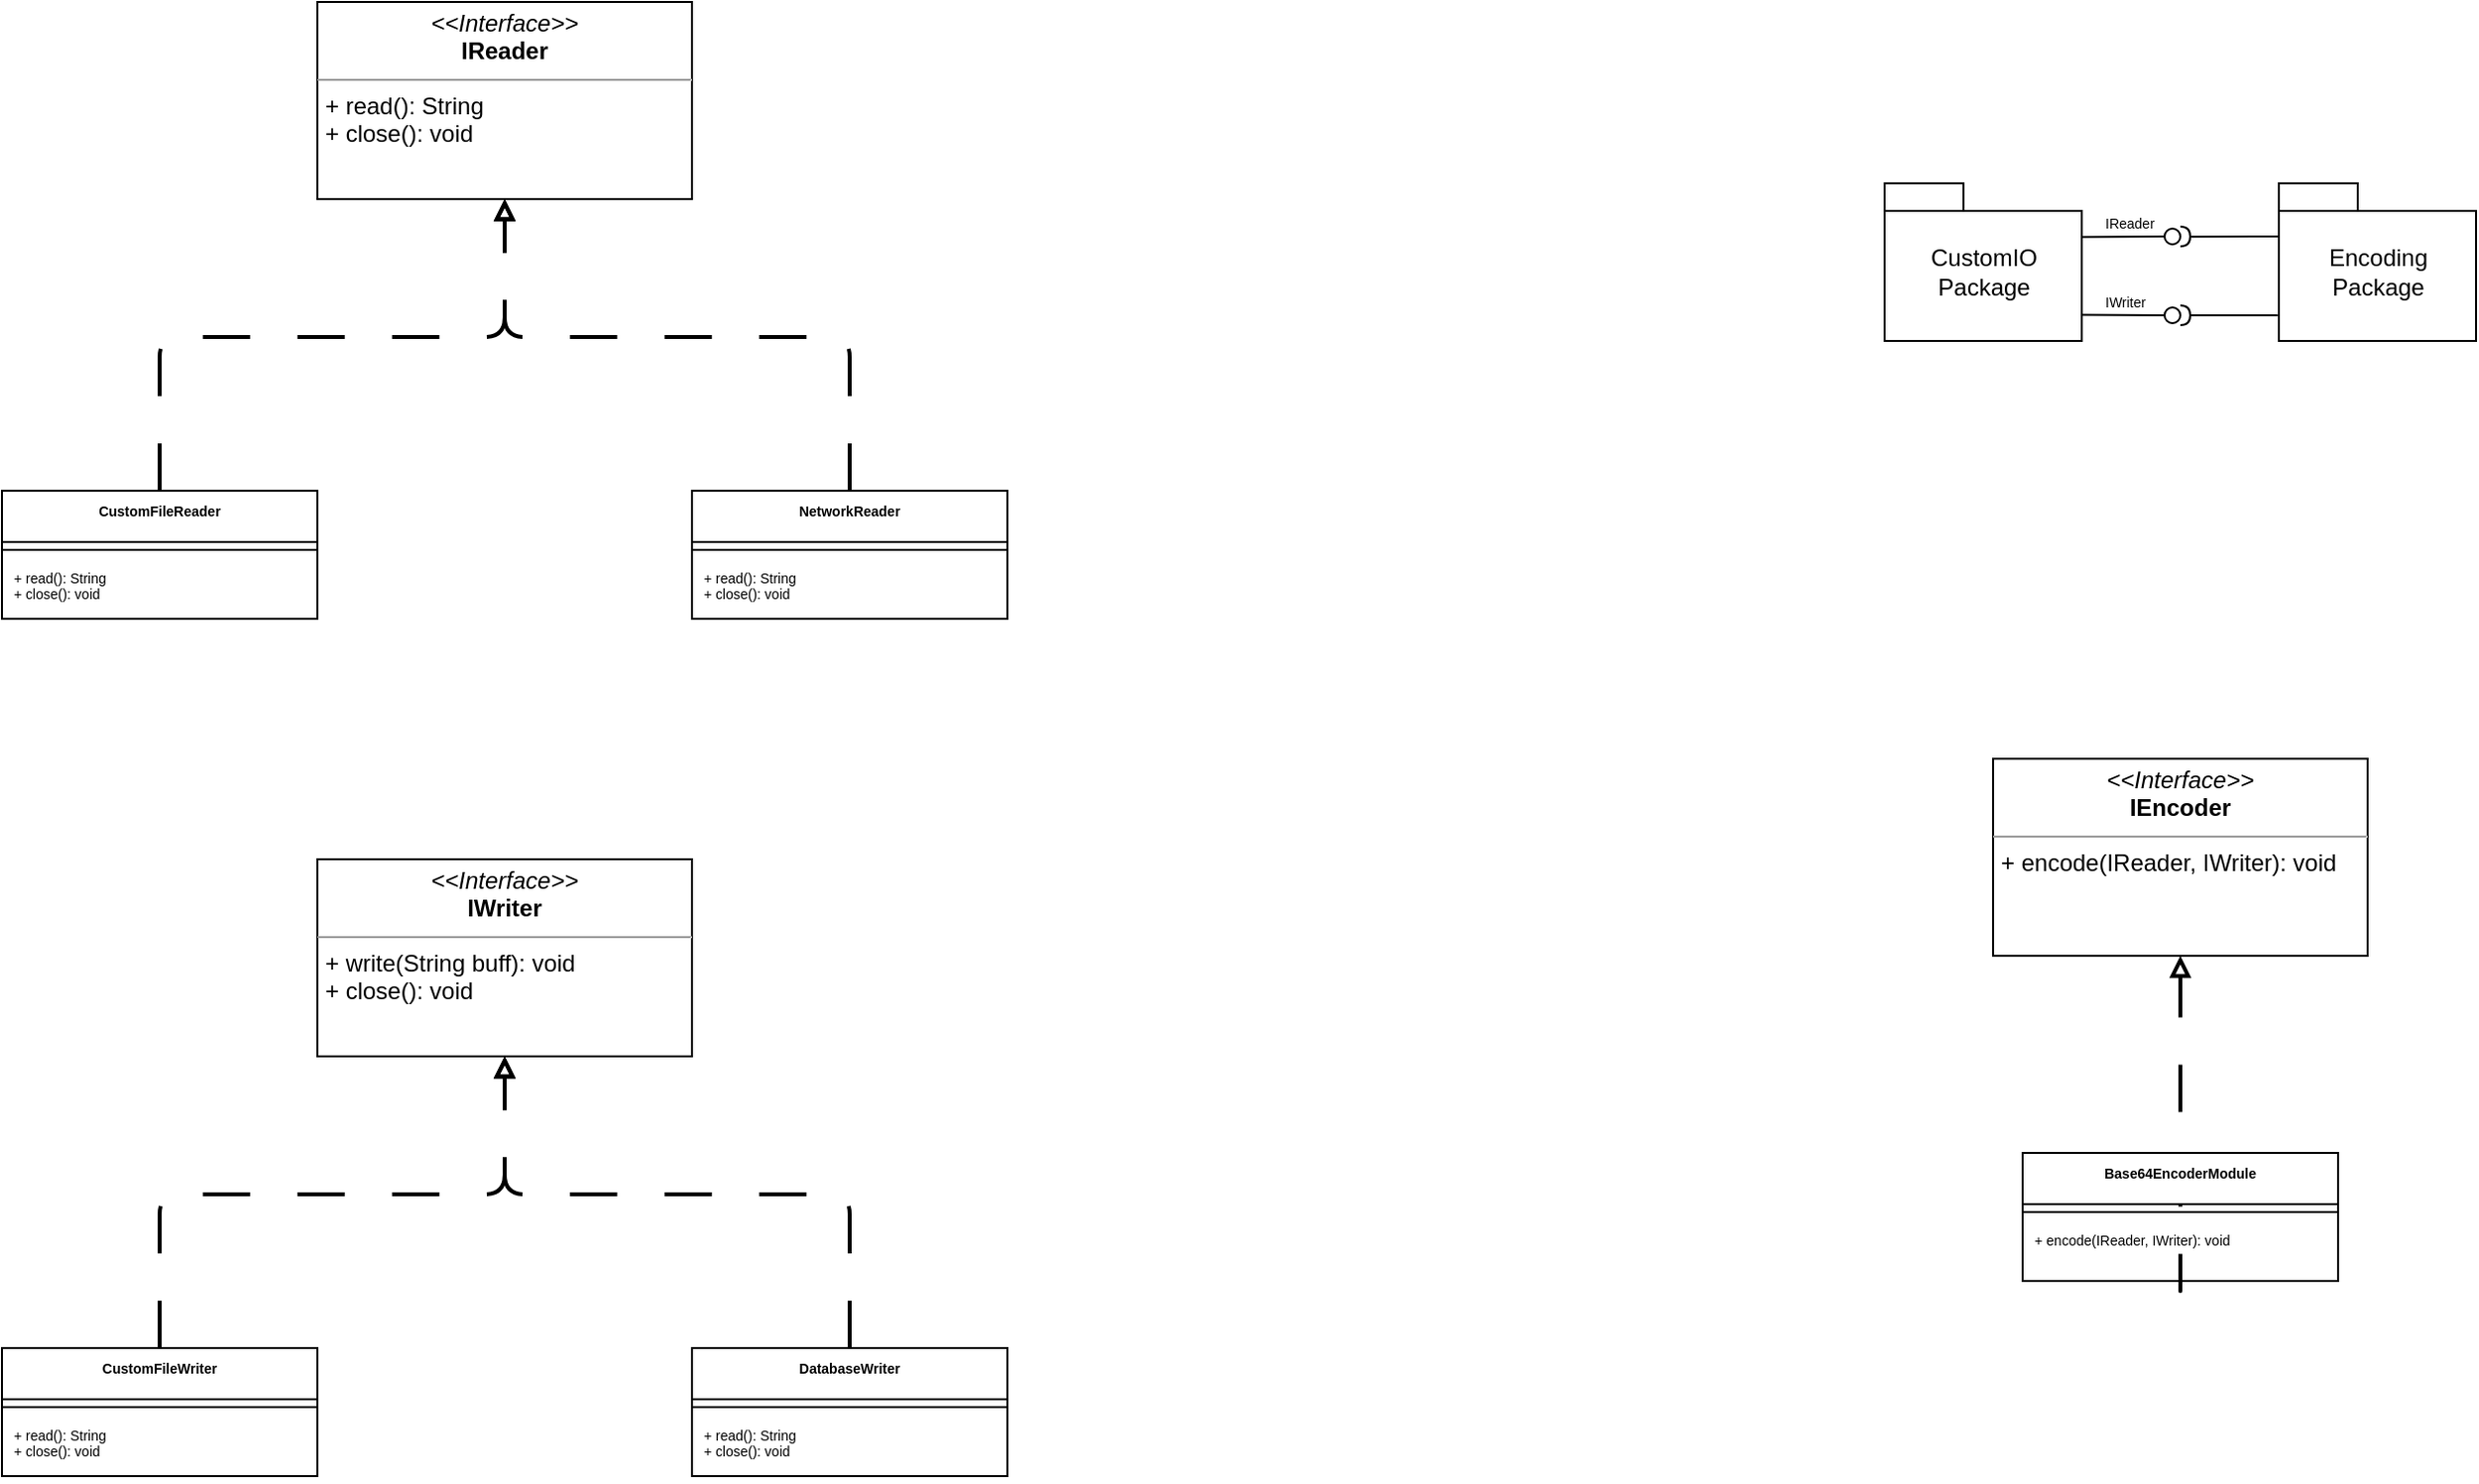 <mxfile>
    <diagram id="9gnkGUZc-Tlrxv4DVhzr" name="Page-1">
        <mxGraphModel dx="2742" dy="1708" grid="1" gridSize="10" guides="1" tooltips="1" connect="1" arrows="1" fold="1" page="1" pageScale="1" pageWidth="850" pageHeight="1100" math="0" shadow="0">
            <root>
                <mxCell id="0"/>
                <mxCell id="1" parent="0"/>
                <mxCell id="3" value="" style="endArrow=none;html=1;rounded=0;align=center;verticalAlign=top;endFill=0;labelBackgroundColor=none;endSize=2;exitX=1.005;exitY=0.341;exitDx=0;exitDy=0;exitPerimeter=0;" edge="1" source="17" target="4" parent="1">
                    <mxGeometry relative="1" as="geometry">
                        <mxPoint x="385" y="308" as="sourcePoint"/>
                    </mxGeometry>
                </mxCell>
                <mxCell id="4" value="" style="ellipse;html=1;fontSize=11;align=center;fillColor=none;points=[];aspect=fixed;resizable=0;verticalAlign=bottom;labelPosition=center;verticalLabelPosition=top;flipH=1;" vertex="1" parent="1">
                    <mxGeometry x="417" y="291" width="8" height="8" as="geometry"/>
                </mxCell>
                <mxCell id="6" value="" style="endArrow=none;html=1;rounded=0;align=center;verticalAlign=top;endFill=0;labelBackgroundColor=none;endSize=2;entryX=1.078;entryY=0.483;entryDx=0;entryDy=0;entryPerimeter=0;" edge="1" target="7" parent="1">
                    <mxGeometry relative="1" as="geometry">
                        <mxPoint x="475" y="295" as="sourcePoint"/>
                        <mxPoint x="475" y="315" as="targetPoint"/>
                    </mxGeometry>
                </mxCell>
                <mxCell id="7" value="" style="shape=requiredInterface;html=1;fontSize=11;align=center;fillColor=none;points=[];aspect=fixed;resizable=0;verticalAlign=bottom;labelPosition=center;verticalLabelPosition=top;flipH=1;rotation=-180;" vertex="1" parent="1">
                    <mxGeometry x="425" y="290" width="5" height="10" as="geometry"/>
                </mxCell>
                <mxCell id="11" value="IReader" style="text;strokeColor=none;fillColor=none;spacingLeft=4;spacingRight=4;overflow=hidden;rotatable=0;points=[[0,0.5],[1,0.5]];portConstraint=eastwest;fontSize=7;" vertex="1" parent="1">
                    <mxGeometry x="381" y="278" width="44" height="21" as="geometry"/>
                </mxCell>
                <mxCell id="15" style="edgeStyle=none;html=1;entryX=0.996;entryY=0.834;entryDx=0;entryDy=0;entryPerimeter=0;fontSize=8;endArrow=none;endFill=0;" edge="1" parent="1" source="12" target="17">
                    <mxGeometry relative="1" as="geometry"/>
                </mxCell>
                <mxCell id="12" value="" style="ellipse;html=1;fontSize=11;align=center;fillColor=none;points=[];aspect=fixed;resizable=0;verticalAlign=bottom;labelPosition=center;verticalLabelPosition=top;flipH=1;" vertex="1" parent="1">
                    <mxGeometry x="417" y="331" width="8" height="8" as="geometry"/>
                </mxCell>
                <mxCell id="14" style="edgeStyle=none;html=1;entryX=-0.006;entryY=0.785;entryDx=0;entryDy=0;entryPerimeter=0;fontSize=8;endArrow=none;endFill=0;" edge="1" parent="1" source="13">
                    <mxGeometry relative="1" as="geometry">
                        <mxPoint x="474.4" y="334.95" as="targetPoint"/>
                    </mxGeometry>
                </mxCell>
                <mxCell id="13" value="" style="shape=requiredInterface;html=1;fontSize=11;align=center;fillColor=none;points=[];aspect=fixed;resizable=0;verticalAlign=bottom;labelPosition=center;verticalLabelPosition=top;flipH=1;rotation=-180;" vertex="1" parent="1">
                    <mxGeometry x="425" y="330" width="5" height="10" as="geometry"/>
                </mxCell>
                <mxCell id="16" value="IWriter" style="text;strokeColor=none;fillColor=none;spacingLeft=4;spacingRight=4;overflow=hidden;rotatable=0;points=[[0,0.5],[1,0.5]];portConstraint=eastwest;fontSize=7;" vertex="1" parent="1">
                    <mxGeometry x="381" y="318" width="44" height="21" as="geometry"/>
                </mxCell>
                <mxCell id="17" value="&lt;span style=&quot;font-size: 12px; font-weight: 400;&quot;&gt;CustomIO&lt;/span&gt;&lt;br style=&quot;font-size: 12px; font-weight: 400;&quot;&gt;&lt;span style=&quot;font-size: 12px; font-weight: 400;&quot;&gt;Package&lt;/span&gt;" style="shape=folder;fontStyle=1;spacingTop=10;tabWidth=40;tabHeight=14;tabPosition=left;html=1;fontSize=7;" vertex="1" parent="1">
                    <mxGeometry x="275" y="268" width="100" height="80" as="geometry"/>
                </mxCell>
                <mxCell id="19" value="&lt;span style=&quot;font-size: 12px; font-weight: 400;&quot;&gt;Encoding &lt;br&gt;Package&lt;/span&gt;" style="shape=folder;fontStyle=1;spacingTop=10;tabWidth=40;tabHeight=14;tabPosition=left;html=1;fontSize=7;" vertex="1" parent="1">
                    <mxGeometry x="475" y="268" width="100" height="80" as="geometry"/>
                </mxCell>
                <mxCell id="20" value="&lt;p style=&quot;margin:0px;margin-top:4px;text-align:center;&quot;&gt;&lt;i&gt;&amp;lt;&amp;lt;Interface&amp;gt;&amp;gt;&lt;/i&gt;&lt;br&gt;&lt;b&gt;IReader&lt;/b&gt;&lt;/p&gt;&lt;hr size=&quot;1&quot;&gt;&lt;p style=&quot;margin:0px;margin-left:4px;&quot;&gt;+ read(): String&lt;br&gt;+ close(): void&lt;/p&gt;" style="verticalAlign=top;align=left;overflow=fill;fontSize=12;fontFamily=Helvetica;html=1;" vertex="1" parent="1">
                    <mxGeometry x="-520" y="176" width="190" height="100" as="geometry"/>
                </mxCell>
                <mxCell id="26" style="edgeStyle=none;html=1;entryX=0.5;entryY=1;entryDx=0;entryDy=0;fontSize=7;endArrow=block;endFill=0;dashed=1;dashPattern=12 12;strokeWidth=2;" edge="1" parent="1" source="22" target="20">
                    <mxGeometry relative="1" as="geometry">
                        <Array as="points">
                            <mxPoint x="-600" y="346"/>
                            <mxPoint x="-425" y="346"/>
                        </Array>
                    </mxGeometry>
                </mxCell>
                <mxCell id="22" value="CustomFileReader" style="swimlane;fontStyle=1;align=center;verticalAlign=top;childLayout=stackLayout;horizontal=1;startSize=26;horizontalStack=0;resizeParent=1;resizeParentMax=0;resizeLast=0;collapsible=1;marginBottom=0;fontSize=7;" vertex="1" parent="1">
                    <mxGeometry x="-680" y="424" width="160" height="65" as="geometry"/>
                </mxCell>
                <mxCell id="24" value="" style="line;strokeWidth=1;fillColor=none;align=left;verticalAlign=middle;spacingTop=-1;spacingLeft=3;spacingRight=3;rotatable=0;labelPosition=right;points=[];portConstraint=eastwest;strokeColor=inherit;fontSize=7;" vertex="1" parent="22">
                    <mxGeometry y="26" width="160" height="8" as="geometry"/>
                </mxCell>
                <mxCell id="25" value="+ read(): String&#10;+ close(): void" style="text;strokeColor=none;fillColor=none;align=left;verticalAlign=top;spacingLeft=4;spacingRight=4;overflow=hidden;rotatable=0;points=[[0,0.5],[1,0.5]];portConstraint=eastwest;fontSize=7;" vertex="1" parent="22">
                    <mxGeometry y="34" width="160" height="31" as="geometry"/>
                </mxCell>
                <mxCell id="30" style="edgeStyle=none;html=1;dashed=1;dashPattern=12 12;strokeWidth=2;fontSize=7;endArrow=block;endFill=0;entryX=0.5;entryY=1;entryDx=0;entryDy=0;" edge="1" parent="1" source="27" target="20">
                    <mxGeometry relative="1" as="geometry">
                        <mxPoint x="-430" y="276.0" as="targetPoint"/>
                        <Array as="points">
                            <mxPoint x="-250" y="346"/>
                            <mxPoint x="-425" y="346"/>
                        </Array>
                    </mxGeometry>
                </mxCell>
                <mxCell id="27" value="NetworkReader" style="swimlane;fontStyle=1;align=center;verticalAlign=top;childLayout=stackLayout;horizontal=1;startSize=26;horizontalStack=0;resizeParent=1;resizeParentMax=0;resizeLast=0;collapsible=1;marginBottom=0;fontSize=7;" vertex="1" parent="1">
                    <mxGeometry x="-330" y="424" width="160" height="65" as="geometry"/>
                </mxCell>
                <mxCell id="28" value="" style="line;strokeWidth=1;fillColor=none;align=left;verticalAlign=middle;spacingTop=-1;spacingLeft=3;spacingRight=3;rotatable=0;labelPosition=right;points=[];portConstraint=eastwest;strokeColor=inherit;fontSize=7;" vertex="1" parent="27">
                    <mxGeometry y="26" width="160" height="8" as="geometry"/>
                </mxCell>
                <mxCell id="29" value="+ read(): String&#10;+ close(): void" style="text;strokeColor=none;fillColor=none;align=left;verticalAlign=top;spacingLeft=4;spacingRight=4;overflow=hidden;rotatable=0;points=[[0,0.5],[1,0.5]];portConstraint=eastwest;fontSize=7;" vertex="1" parent="27">
                    <mxGeometry y="34" width="160" height="31" as="geometry"/>
                </mxCell>
                <mxCell id="31" value="&lt;p style=&quot;margin:0px;margin-top:4px;text-align:center;&quot;&gt;&lt;i&gt;&amp;lt;&amp;lt;Interface&amp;gt;&amp;gt;&lt;/i&gt;&lt;br&gt;&lt;b&gt;IWriter&lt;/b&gt;&lt;/p&gt;&lt;hr size=&quot;1&quot;&gt;&lt;p style=&quot;margin:0px;margin-left:4px;&quot;&gt;+ write(String buff): void&lt;br&gt;+ close(): void&lt;/p&gt;" style="verticalAlign=top;align=left;overflow=fill;fontSize=12;fontFamily=Helvetica;html=1;" vertex="1" parent="1">
                    <mxGeometry x="-520" y="611" width="190" height="100" as="geometry"/>
                </mxCell>
                <mxCell id="32" style="edgeStyle=none;html=1;entryX=0.5;entryY=1;entryDx=0;entryDy=0;fontSize=7;endArrow=block;endFill=0;dashed=1;dashPattern=12 12;strokeWidth=2;" edge="1" parent="1" source="33" target="31">
                    <mxGeometry relative="1" as="geometry">
                        <Array as="points">
                            <mxPoint x="-600" y="781"/>
                            <mxPoint x="-425" y="781"/>
                        </Array>
                    </mxGeometry>
                </mxCell>
                <mxCell id="33" value="CustomFileWriter" style="swimlane;fontStyle=1;align=center;verticalAlign=top;childLayout=stackLayout;horizontal=1;startSize=26;horizontalStack=0;resizeParent=1;resizeParentMax=0;resizeLast=0;collapsible=1;marginBottom=0;fontSize=7;" vertex="1" parent="1">
                    <mxGeometry x="-680" y="859" width="160" height="65" as="geometry"/>
                </mxCell>
                <mxCell id="34" value="" style="line;strokeWidth=1;fillColor=none;align=left;verticalAlign=middle;spacingTop=-1;spacingLeft=3;spacingRight=3;rotatable=0;labelPosition=right;points=[];portConstraint=eastwest;strokeColor=inherit;fontSize=7;" vertex="1" parent="33">
                    <mxGeometry y="26" width="160" height="8" as="geometry"/>
                </mxCell>
                <mxCell id="35" value="+ read(): String&#10;+ close(): void" style="text;strokeColor=none;fillColor=none;align=left;verticalAlign=top;spacingLeft=4;spacingRight=4;overflow=hidden;rotatable=0;points=[[0,0.5],[1,0.5]];portConstraint=eastwest;fontSize=7;" vertex="1" parent="33">
                    <mxGeometry y="34" width="160" height="31" as="geometry"/>
                </mxCell>
                <mxCell id="36" style="edgeStyle=none;html=1;dashed=1;dashPattern=12 12;strokeWidth=2;fontSize=7;endArrow=block;endFill=0;entryX=0.5;entryY=1;entryDx=0;entryDy=0;" edge="1" parent="1" source="37" target="31">
                    <mxGeometry relative="1" as="geometry">
                        <mxPoint x="-430" y="711.0" as="targetPoint"/>
                        <Array as="points">
                            <mxPoint x="-250" y="781"/>
                            <mxPoint x="-425" y="781"/>
                        </Array>
                    </mxGeometry>
                </mxCell>
                <mxCell id="37" value="DatabaseWriter" style="swimlane;fontStyle=1;align=center;verticalAlign=top;childLayout=stackLayout;horizontal=1;startSize=26;horizontalStack=0;resizeParent=1;resizeParentMax=0;resizeLast=0;collapsible=1;marginBottom=0;fontSize=7;" vertex="1" parent="1">
                    <mxGeometry x="-330" y="859" width="160" height="65" as="geometry"/>
                </mxCell>
                <mxCell id="38" value="" style="line;strokeWidth=1;fillColor=none;align=left;verticalAlign=middle;spacingTop=-1;spacingLeft=3;spacingRight=3;rotatable=0;labelPosition=right;points=[];portConstraint=eastwest;strokeColor=inherit;fontSize=7;" vertex="1" parent="37">
                    <mxGeometry y="26" width="160" height="8" as="geometry"/>
                </mxCell>
                <mxCell id="39" value="+ read(): String&#10;+ close(): void" style="text;strokeColor=none;fillColor=none;align=left;verticalAlign=top;spacingLeft=4;spacingRight=4;overflow=hidden;rotatable=0;points=[[0,0.5],[1,0.5]];portConstraint=eastwest;fontSize=7;" vertex="1" parent="37">
                    <mxGeometry y="34" width="160" height="31" as="geometry"/>
                </mxCell>
                <mxCell id="40" value="&lt;p style=&quot;margin:0px;margin-top:4px;text-align:center;&quot;&gt;&lt;i&gt;&amp;lt;&amp;lt;Interface&amp;gt;&amp;gt;&lt;/i&gt;&lt;br&gt;&lt;b&gt;IEncoder&lt;/b&gt;&lt;/p&gt;&lt;hr size=&quot;1&quot;&gt;&lt;p style=&quot;margin:0px;margin-left:4px;&quot;&gt;+ encode(IReader, IWriter): void&lt;br&gt;&lt;/p&gt;" style="verticalAlign=top;align=left;overflow=fill;fontSize=12;fontFamily=Helvetica;html=1;" vertex="1" parent="1">
                    <mxGeometry x="330" y="560" width="190" height="100" as="geometry"/>
                </mxCell>
                <mxCell id="41" style="edgeStyle=none;html=1;entryX=0.5;entryY=1;entryDx=0;entryDy=0;fontSize=7;endArrow=block;endFill=0;dashed=1;dashPattern=12 12;strokeWidth=2;" edge="1" parent="1" source="42" target="40">
                    <mxGeometry relative="1" as="geometry">
                        <Array as="points">
                            <mxPoint x="425" y="833"/>
                            <mxPoint x="425" y="730"/>
                        </Array>
                    </mxGeometry>
                </mxCell>
                <mxCell id="42" value="Base64EncoderModule" style="swimlane;fontStyle=1;align=center;verticalAlign=top;childLayout=stackLayout;horizontal=1;startSize=26;horizontalStack=0;resizeParent=1;resizeParentMax=0;resizeLast=0;collapsible=1;marginBottom=0;fontSize=7;" vertex="1" parent="1">
                    <mxGeometry x="345" y="760" width="160" height="65" as="geometry"/>
                </mxCell>
                <mxCell id="43" value="" style="line;strokeWidth=1;fillColor=none;align=left;verticalAlign=middle;spacingTop=-1;spacingLeft=3;spacingRight=3;rotatable=0;labelPosition=right;points=[];portConstraint=eastwest;strokeColor=inherit;fontSize=7;" vertex="1" parent="42">
                    <mxGeometry y="26" width="160" height="8" as="geometry"/>
                </mxCell>
                <mxCell id="44" value="+ encode(IReader, IWriter): void&#10;" style="text;strokeColor=none;fillColor=none;align=left;verticalAlign=top;spacingLeft=4;spacingRight=4;overflow=hidden;rotatable=0;points=[[0,0.5],[1,0.5]];portConstraint=eastwest;fontSize=7;" vertex="1" parent="42">
                    <mxGeometry y="34" width="160" height="31" as="geometry"/>
                </mxCell>
            </root>
        </mxGraphModel>
    </diagram>
</mxfile>